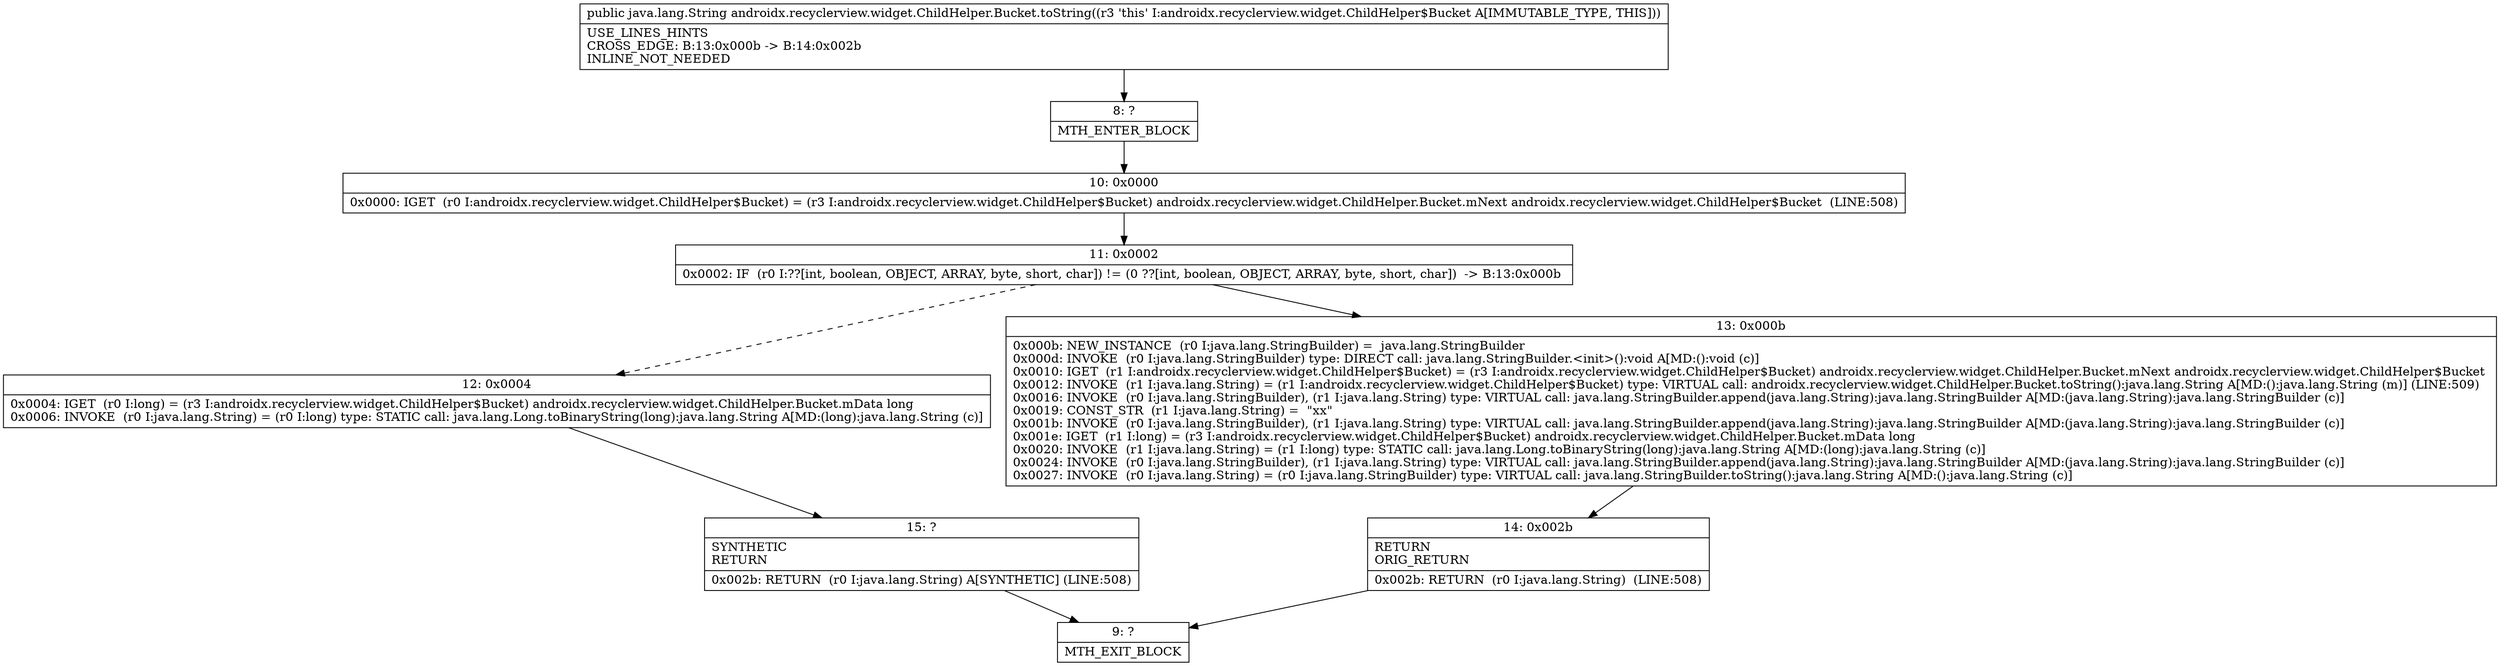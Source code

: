 digraph "CFG forandroidx.recyclerview.widget.ChildHelper.Bucket.toString()Ljava\/lang\/String;" {
Node_8 [shape=record,label="{8\:\ ?|MTH_ENTER_BLOCK\l}"];
Node_10 [shape=record,label="{10\:\ 0x0000|0x0000: IGET  (r0 I:androidx.recyclerview.widget.ChildHelper$Bucket) = (r3 I:androidx.recyclerview.widget.ChildHelper$Bucket) androidx.recyclerview.widget.ChildHelper.Bucket.mNext androidx.recyclerview.widget.ChildHelper$Bucket  (LINE:508)\l}"];
Node_11 [shape=record,label="{11\:\ 0x0002|0x0002: IF  (r0 I:??[int, boolean, OBJECT, ARRAY, byte, short, char]) != (0 ??[int, boolean, OBJECT, ARRAY, byte, short, char])  \-\> B:13:0x000b \l}"];
Node_12 [shape=record,label="{12\:\ 0x0004|0x0004: IGET  (r0 I:long) = (r3 I:androidx.recyclerview.widget.ChildHelper$Bucket) androidx.recyclerview.widget.ChildHelper.Bucket.mData long \l0x0006: INVOKE  (r0 I:java.lang.String) = (r0 I:long) type: STATIC call: java.lang.Long.toBinaryString(long):java.lang.String A[MD:(long):java.lang.String (c)]\l}"];
Node_15 [shape=record,label="{15\:\ ?|SYNTHETIC\lRETURN\l|0x002b: RETURN  (r0 I:java.lang.String) A[SYNTHETIC] (LINE:508)\l}"];
Node_9 [shape=record,label="{9\:\ ?|MTH_EXIT_BLOCK\l}"];
Node_13 [shape=record,label="{13\:\ 0x000b|0x000b: NEW_INSTANCE  (r0 I:java.lang.StringBuilder) =  java.lang.StringBuilder \l0x000d: INVOKE  (r0 I:java.lang.StringBuilder) type: DIRECT call: java.lang.StringBuilder.\<init\>():void A[MD:():void (c)]\l0x0010: IGET  (r1 I:androidx.recyclerview.widget.ChildHelper$Bucket) = (r3 I:androidx.recyclerview.widget.ChildHelper$Bucket) androidx.recyclerview.widget.ChildHelper.Bucket.mNext androidx.recyclerview.widget.ChildHelper$Bucket \l0x0012: INVOKE  (r1 I:java.lang.String) = (r1 I:androidx.recyclerview.widget.ChildHelper$Bucket) type: VIRTUAL call: androidx.recyclerview.widget.ChildHelper.Bucket.toString():java.lang.String A[MD:():java.lang.String (m)] (LINE:509)\l0x0016: INVOKE  (r0 I:java.lang.StringBuilder), (r1 I:java.lang.String) type: VIRTUAL call: java.lang.StringBuilder.append(java.lang.String):java.lang.StringBuilder A[MD:(java.lang.String):java.lang.StringBuilder (c)]\l0x0019: CONST_STR  (r1 I:java.lang.String) =  \"xx\" \l0x001b: INVOKE  (r0 I:java.lang.StringBuilder), (r1 I:java.lang.String) type: VIRTUAL call: java.lang.StringBuilder.append(java.lang.String):java.lang.StringBuilder A[MD:(java.lang.String):java.lang.StringBuilder (c)]\l0x001e: IGET  (r1 I:long) = (r3 I:androidx.recyclerview.widget.ChildHelper$Bucket) androidx.recyclerview.widget.ChildHelper.Bucket.mData long \l0x0020: INVOKE  (r1 I:java.lang.String) = (r1 I:long) type: STATIC call: java.lang.Long.toBinaryString(long):java.lang.String A[MD:(long):java.lang.String (c)]\l0x0024: INVOKE  (r0 I:java.lang.StringBuilder), (r1 I:java.lang.String) type: VIRTUAL call: java.lang.StringBuilder.append(java.lang.String):java.lang.StringBuilder A[MD:(java.lang.String):java.lang.StringBuilder (c)]\l0x0027: INVOKE  (r0 I:java.lang.String) = (r0 I:java.lang.StringBuilder) type: VIRTUAL call: java.lang.StringBuilder.toString():java.lang.String A[MD:():java.lang.String (c)]\l}"];
Node_14 [shape=record,label="{14\:\ 0x002b|RETURN\lORIG_RETURN\l|0x002b: RETURN  (r0 I:java.lang.String)  (LINE:508)\l}"];
MethodNode[shape=record,label="{public java.lang.String androidx.recyclerview.widget.ChildHelper.Bucket.toString((r3 'this' I:androidx.recyclerview.widget.ChildHelper$Bucket A[IMMUTABLE_TYPE, THIS]))  | USE_LINES_HINTS\lCROSS_EDGE: B:13:0x000b \-\> B:14:0x002b\lINLINE_NOT_NEEDED\l}"];
MethodNode -> Node_8;Node_8 -> Node_10;
Node_10 -> Node_11;
Node_11 -> Node_12[style=dashed];
Node_11 -> Node_13;
Node_12 -> Node_15;
Node_15 -> Node_9;
Node_13 -> Node_14;
Node_14 -> Node_9;
}

